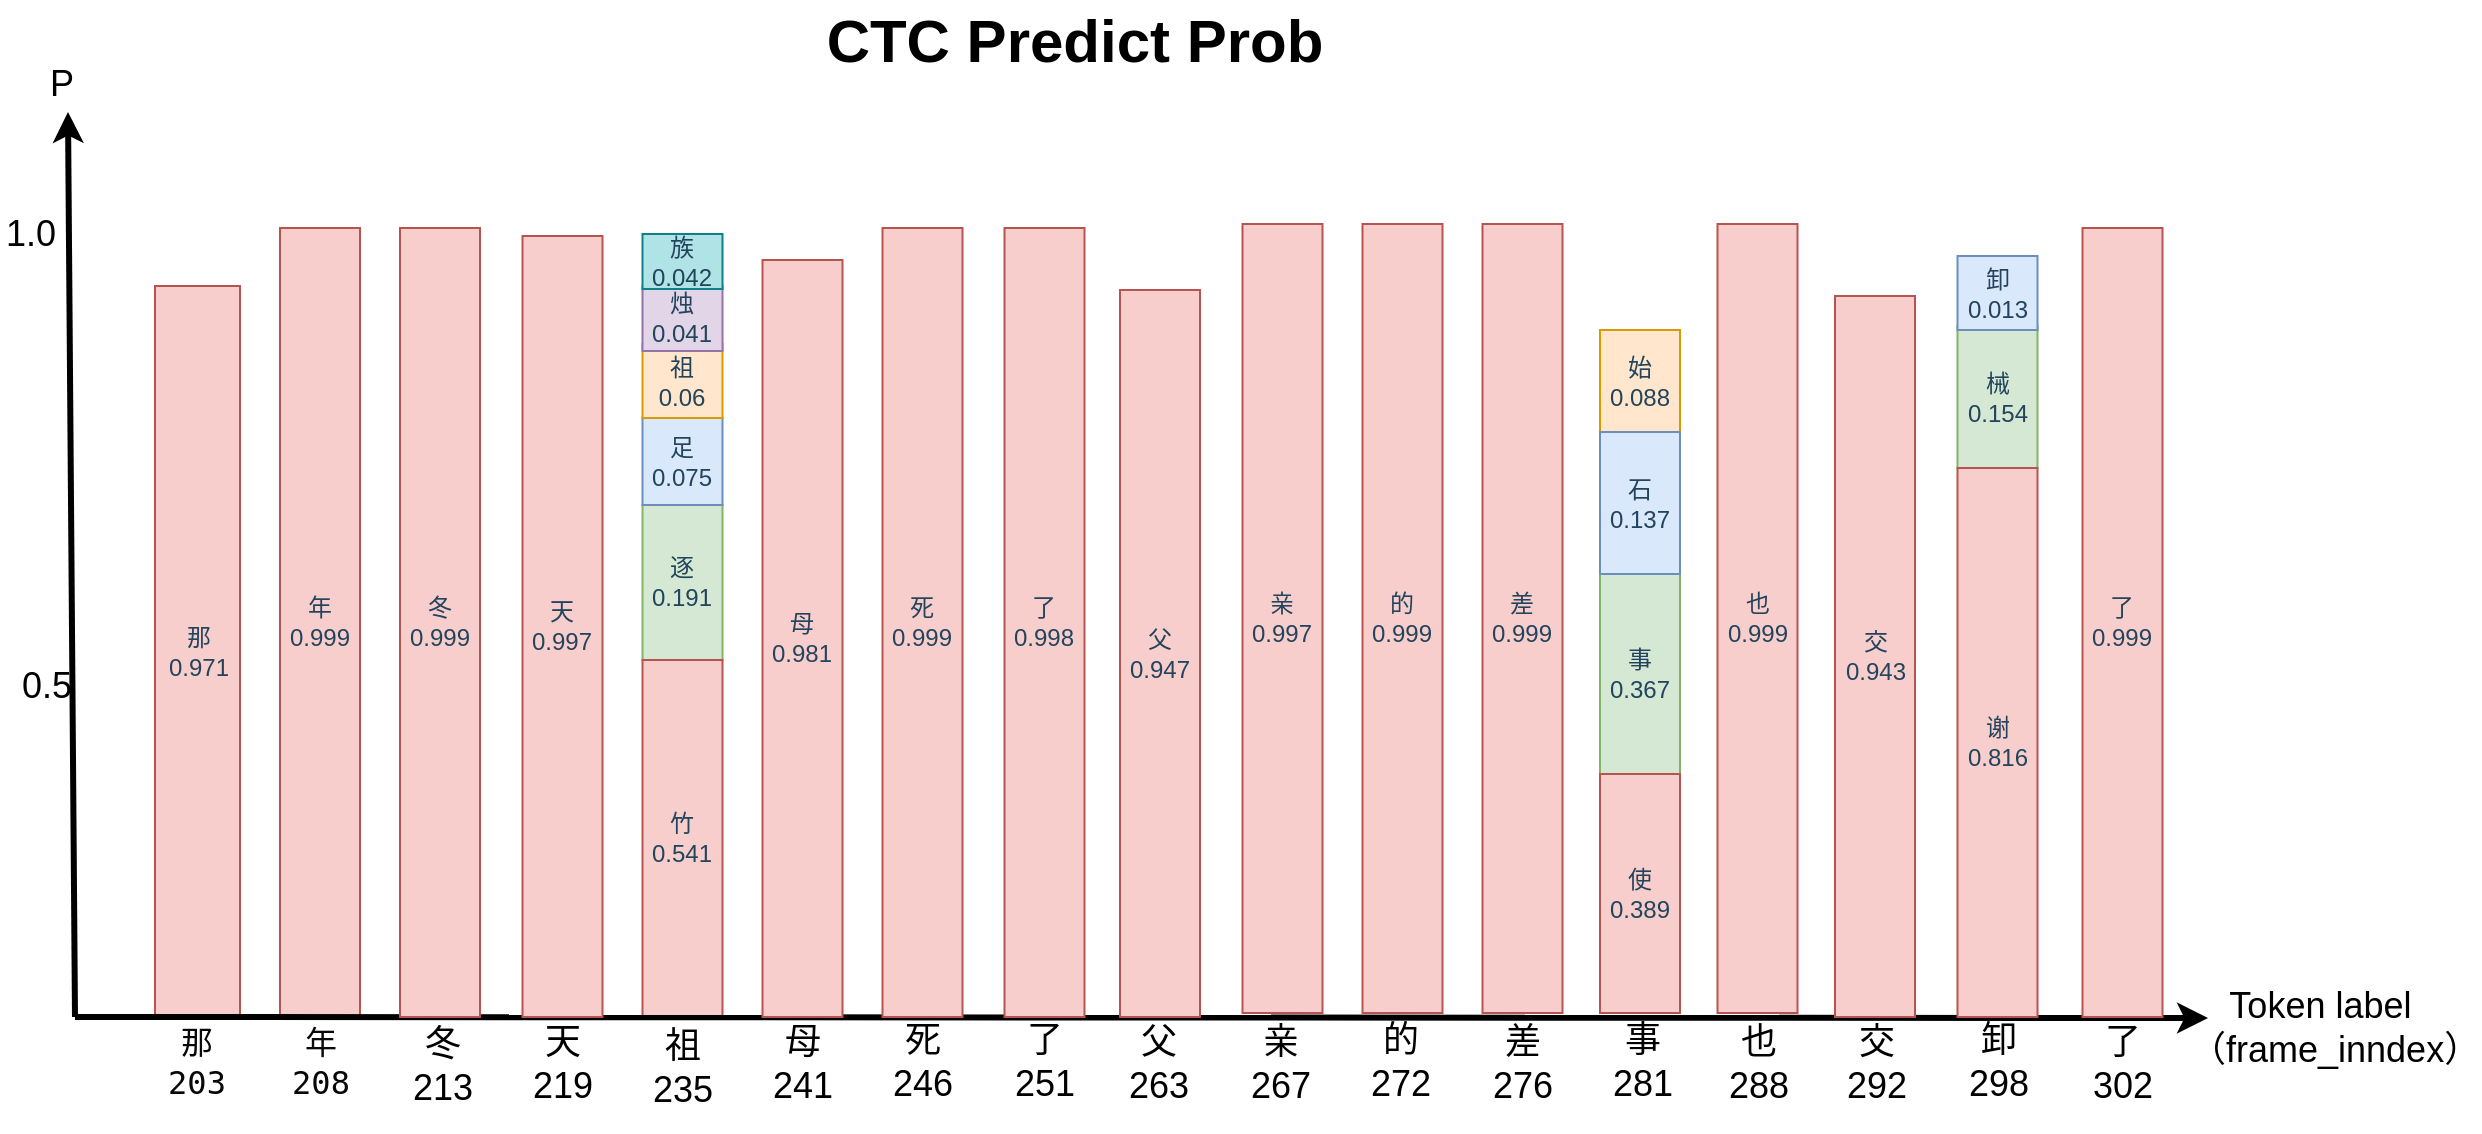 <mxfile version="20.8.5" type="device"><diagram id="07fea595-8f29-1299-0266-81d95cde20df" name="Page-1"><mxGraphModel dx="-289" dy="142" grid="0" gridSize="10" guides="1" tooltips="1" connect="1" arrows="1" fold="1" page="1" pageScale="1" pageWidth="1169" pageHeight="827" background="none" math="0" shadow="0"><root><mxCell id="0"/><mxCell id="1" parent="0"/><mxCell id="725" value="&lt;div&gt;&lt;font color=&quot;#23445D&quot;&gt;逐&lt;/font&gt;&lt;/div&gt;&lt;div&gt;&lt;font color=&quot;#23445D&quot;&gt;0.191&lt;br&gt;&lt;/font&gt;&lt;/div&gt;" style="whiteSpace=wrap;fillColor=#d5e8d4;gradientDirection=east;strokeColor=#82b366;html=1;" parent="1" vertex="1"><mxGeometry x="2721.25" y="1338.5" width="40" height="77.5" as="geometry"/></mxCell><mxCell id="727" value="" style="edgeStyle=none;html=1;fontColor=#000000;strokeWidth=3;strokeColor=#000000;entryX=1.133;entryY=0.015;entryDx=0;entryDy=0;entryPerimeter=0;" parent="1" edge="1" target="748"><mxGeometry width="100" height="100" relative="1" as="geometry"><mxPoint x="2437.5" y="1594.5" as="sourcePoint"/><mxPoint x="2437.5" y="1114.5" as="targetPoint"/></mxGeometry></mxCell><mxCell id="729" value="&lt;div&gt;&lt;font color=&quot;#23445D&quot;&gt;那&lt;br&gt;&lt;/font&gt;&lt;/div&gt;&lt;div&gt;&lt;font color=&quot;#23445D&quot;&gt;0.971&lt;/font&gt;&lt;/div&gt;" style="whiteSpace=wrap;fillColor=#f8cecc;gradientDirection=east;strokeColor=#b85450;html=1;fontColor=#23445d;" parent="1" vertex="1"><mxGeometry x="2477.5" y="1229" width="42.5" height="365.5" as="geometry"/></mxCell><mxCell id="730" value="&lt;div&gt;&lt;font color=&quot;#23445D&quot;&gt;足&lt;/font&gt;&lt;/div&gt;&lt;div&gt;&lt;font color=&quot;#23445D&quot;&gt;0.075&lt;br&gt;&lt;/font&gt;&lt;/div&gt;" style="whiteSpace=wrap;fillColor=#dae8fc;gradientDirection=east;strokeColor=#6c8ebf;html=1;" parent="1" vertex="1"><mxGeometry x="2721.25" y="1295" width="40" height="43.5" as="geometry"/></mxCell><mxCell id="731" value="&lt;div&gt;&lt;font color=&quot;#23445D&quot;&gt;年&lt;/font&gt;&lt;/div&gt;&lt;div&gt;&lt;font color=&quot;#23445D&quot;&gt;0.999&lt;br&gt;&lt;/font&gt;&lt;/div&gt;" style="whiteSpace=wrap;fillColor=#f8cecc;gradientDirection=east;strokeColor=#b85450;html=1;" parent="1" vertex="1"><mxGeometry x="2540" y="1200" width="40" height="394.5" as="geometry"/></mxCell><mxCell id="733" value="&lt;div&gt;&lt;font color=&quot;#23445D&quot;&gt;竹&lt;/font&gt;&lt;/div&gt;&lt;div&gt;&lt;font color=&quot;#23445D&quot;&gt;0.541&lt;br&gt;&lt;/font&gt;&lt;/div&gt;" style="whiteSpace=wrap;fillColor=#f8cecc;gradientDirection=east;strokeColor=#b85450;html=1;" parent="1" vertex="1"><mxGeometry x="2721.25" y="1416" width="40" height="178.5" as="geometry"/></mxCell><mxCell id="734" value="" style="edgeStyle=none;html=1;fontColor=#000000;strokeWidth=3;strokeColor=#000000;" parent="1" edge="1"><mxGeometry width="100" height="100" relative="1" as="geometry"><mxPoint x="2437.5" y="1594.5" as="sourcePoint"/><mxPoint x="3504" y="1595" as="targetPoint"/></mxGeometry></mxCell><mxCell id="735" value="&lt;div&gt;&amp;nbsp;&amp;nbsp;&amp;nbsp; Token label&lt;/div&gt;&lt;div&gt;（frame_inndex）&lt;br&gt;&lt;/div&gt;" style="text;spacingTop=-5;html=1;fontSize=18;fontStyle=0;points=[];strokeColor=none;" parent="1" vertex="1"><mxGeometry x="3493" y="1576.5" width="80" height="20" as="geometry"/></mxCell><mxCell id="736" value="&lt;pre style=&quot;background-color:#ffffff;color:#080808;font-family:'DejaVu Sans Mono',monospace;font-size:12.0pt;&quot;&gt;那&lt;br&gt;203&lt;br&gt;&lt;/pre&gt;" style="text;spacingTop=-5;align=center;verticalAlign=middle;fontStyle=0;html=1;fontSize=18;points=[];strokeColor=none;" parent="1" vertex="1"><mxGeometry x="2477.5" y="1596.5" width="41.25" height="45.5" as="geometry"/></mxCell><mxCell id="737" value="&lt;pre style=&quot;background-color:#ffffff;color:#080808;font-family:'DejaVu Sans Mono',monospace;font-size:12.0pt;&quot;&gt;年&lt;br&gt;208&lt;br&gt;&lt;/pre&gt;" style="text;spacingTop=-5;align=center;verticalAlign=middle;fontStyle=0;html=1;fontSize=18;points=[];strokeColor=none;" parent="1" vertex="1"><mxGeometry x="2540" y="1594.5" width="40" height="49.5" as="geometry"/></mxCell><mxCell id="745" value="P" style="text;spacingTop=-5;html=1;fontSize=18;fontStyle=0;points=[]" parent="1" vertex="1"><mxGeometry x="2423" y="1116" width="80" height="20" as="geometry"/></mxCell><mxCell id="747" value="0.5" style="text;spacingTop=-5;align=center;verticalAlign=middle;fontStyle=0;html=1;fontSize=18;points=[]" parent="1" vertex="1"><mxGeometry x="2407.5" y="1366" width="30" height="130.0" as="geometry"/></mxCell><mxCell id="748" value="1.0" style="text;spacingTop=-5;align=center;verticalAlign=middle;fontStyle=0;html=1;fontSize=18;points=[]" parent="1" vertex="1"><mxGeometry x="2400" y="1140" width="30" height="130.0" as="geometry"/></mxCell><mxCell id="749" value="CTC Predict Prob" style="text;spacingTop=-5;align=center;verticalAlign=middle;fontSize=30;fontStyle=1;html=1;points=[]" parent="1" vertex="1"><mxGeometry x="2532" y="1086" width="810" height="45" as="geometry"/></mxCell><mxCell id="kOfJAd3T2vvG1MuxrNMm-752" value="&lt;div&gt;冬&lt;/div&gt;&lt;div&gt;213&lt;/div&gt;" style="text;spacingTop=-5;align=center;verticalAlign=middle;fontStyle=0;html=1;fontSize=18;points=[];strokeColor=none;" vertex="1" parent="1"><mxGeometry x="2600" y="1594.5" width="42.5" height="53.5" as="geometry"/></mxCell><mxCell id="kOfJAd3T2vvG1MuxrNMm-753" value="&lt;div&gt;天&lt;/div&gt;&lt;div&gt;219&lt;br&gt;&lt;/div&gt;" style="text;spacingTop=-5;align=center;verticalAlign=middle;fontStyle=0;html=1;fontSize=18;points=[];strokeColor=none;" vertex="1" parent="1"><mxGeometry x="2660" y="1596.5" width="42.5" height="47.5" as="geometry"/></mxCell><mxCell id="kOfJAd3T2vvG1MuxrNMm-754" value="&lt;font color=&quot;#23445D&quot;&gt;冬&lt;br&gt;&lt;/font&gt;&lt;div&gt;&lt;font color=&quot;#23445D&quot;&gt;0.999&lt;br&gt;&lt;/font&gt;&lt;/div&gt;" style="whiteSpace=wrap;fillColor=#f8cecc;gradientDirection=east;strokeColor=#b85450;html=1;" vertex="1" parent="1"><mxGeometry x="2600" y="1200" width="40" height="394.5" as="geometry"/></mxCell><mxCell id="kOfJAd3T2vvG1MuxrNMm-755" value="&lt;font color=&quot;#23445D&quot;&gt;天&lt;/font&gt;&lt;div&gt;&lt;font color=&quot;#23445D&quot;&gt;0.997&lt;br&gt;&lt;/font&gt;&lt;/div&gt;" style="whiteSpace=wrap;fillColor=#f8cecc;gradientDirection=east;strokeColor=#b85450;html=1;" vertex="1" parent="1"><mxGeometry x="2661.25" y="1204" width="40" height="390.5" as="geometry"/></mxCell><mxCell id="kOfJAd3T2vvG1MuxrNMm-756" value="&lt;div&gt;祖&lt;/div&gt;&lt;div&gt;235&lt;br&gt;&lt;/div&gt;" style="text;spacingTop=-5;align=center;verticalAlign=middle;fontStyle=0;html=1;fontSize=18;points=[];strokeColor=none;" vertex="1" parent="1"><mxGeometry x="2720" y="1596.5" width="42.5" height="52.5" as="geometry"/></mxCell><mxCell id="kOfJAd3T2vvG1MuxrNMm-758" value="&lt;div&gt;母&lt;/div&gt;&lt;div&gt;241&lt;br&gt;&lt;/div&gt;" style="text;spacingTop=-5;align=center;verticalAlign=middle;fontStyle=0;html=1;fontSize=18;points=[];strokeColor=none;" vertex="1" parent="1"><mxGeometry x="2780" y="1596.5" width="42.5" height="48.5" as="geometry"/></mxCell><mxCell id="kOfJAd3T2vvG1MuxrNMm-759" value="&lt;div&gt;母&lt;br&gt;&lt;/div&gt;&lt;div&gt;0.981&lt;br&gt;&lt;/div&gt;" style="whiteSpace=wrap;fillColor=#f8cecc;gradientDirection=east;strokeColor=#b85450;html=1;fontColor=#23445d;" vertex="1" parent="1"><mxGeometry x="2781.25" y="1216" width="40" height="378.5" as="geometry"/></mxCell><mxCell id="kOfJAd3T2vvG1MuxrNMm-760" value="&lt;div&gt;死&lt;/div&gt;&lt;div&gt;246&lt;br&gt;&lt;/div&gt;" style="text;spacingTop=-5;align=center;verticalAlign=middle;fontStyle=0;html=1;fontSize=18;points=[];strokeColor=none;" vertex="1" parent="1"><mxGeometry x="2840" y="1596.5" width="42.5" height="46.5" as="geometry"/></mxCell><mxCell id="kOfJAd3T2vvG1MuxrNMm-761" value="&lt;div&gt;死&lt;/div&gt;&lt;div&gt;0.999&lt;br&gt;&lt;/div&gt;" style="whiteSpace=wrap;fillColor=#f8cecc;gradientDirection=east;strokeColor=#b85450;html=1;fontColor=#23445d;" vertex="1" parent="1"><mxGeometry x="2841.25" y="1200" width="40" height="394.5" as="geometry"/></mxCell><mxCell id="kOfJAd3T2vvG1MuxrNMm-762" value="&lt;div&gt;了&lt;/div&gt;&lt;div&gt;251&lt;br&gt;&lt;/div&gt;" style="text;spacingTop=-5;align=center;verticalAlign=middle;fontStyle=0;html=1;fontSize=18;points=[];strokeColor=none;" vertex="1" parent="1"><mxGeometry x="2901" y="1596.5" width="42.5" height="46.5" as="geometry"/></mxCell><mxCell id="kOfJAd3T2vvG1MuxrNMm-763" value="&lt;div&gt;了&lt;br&gt;&lt;/div&gt;&lt;div&gt;0.998&lt;br&gt;&lt;/div&gt;" style="whiteSpace=wrap;fillColor=#f8cecc;gradientDirection=east;strokeColor=#b85450;html=1;fontColor=#23445d;" vertex="1" parent="1"><mxGeometry x="2902.25" y="1200" width="40" height="394.5" as="geometry"/></mxCell><mxCell id="kOfJAd3T2vvG1MuxrNMm-764" value="&lt;div&gt;父&lt;/div&gt;&lt;div&gt;263&lt;br&gt;&lt;/div&gt;" style="text;spacingTop=-5;align=center;verticalAlign=middle;fontStyle=0;html=1;fontSize=18;points=[];strokeColor=none;" vertex="1" parent="1"><mxGeometry x="2957.5" y="1596.5" width="42.5" height="48.5" as="geometry"/></mxCell><mxCell id="kOfJAd3T2vvG1MuxrNMm-765" value="&lt;div&gt;父&lt;/div&gt;&lt;div&gt;0.947&lt;br&gt;&lt;/div&gt;" style="whiteSpace=wrap;fillColor=#f8cecc;gradientDirection=east;strokeColor=#b85450;html=1;fontColor=#23445d;" vertex="1" parent="1"><mxGeometry x="2960" y="1231" width="40" height="363.5" as="geometry"/></mxCell><mxCell id="kOfJAd3T2vvG1MuxrNMm-766" value="&lt;div&gt;亲&lt;/div&gt;&lt;div&gt;267&lt;br&gt;&lt;/div&gt;" style="text;spacingTop=-5;align=center;verticalAlign=middle;fontStyle=0;html=1;fontSize=18;points=[];strokeColor=none;" vertex="1" parent="1"><mxGeometry x="3018.75" y="1596.5" width="42.5" height="48.5" as="geometry"/></mxCell><mxCell id="kOfJAd3T2vvG1MuxrNMm-767" value="&lt;div&gt;亲&lt;br&gt;&lt;/div&gt;&lt;div&gt;0.997&lt;br&gt;&lt;/div&gt;" style="whiteSpace=wrap;fillColor=#f8cecc;gradientDirection=east;strokeColor=#b85450;html=1;fontColor=#23445d;" vertex="1" parent="1"><mxGeometry x="3021.25" y="1198" width="40" height="394.5" as="geometry"/></mxCell><mxCell id="kOfJAd3T2vvG1MuxrNMm-768" value="&lt;div&gt;的&lt;/div&gt;&lt;div&gt;272&lt;br&gt;&lt;/div&gt;" style="text;spacingTop=-5;align=center;verticalAlign=middle;fontStyle=0;html=1;fontSize=18;points=[];strokeColor=none;" vertex="1" parent="1"><mxGeometry x="3078.75" y="1596.5" width="42.5" height="46.5" as="geometry"/></mxCell><mxCell id="kOfJAd3T2vvG1MuxrNMm-769" value="&lt;div&gt;的&lt;/div&gt;&lt;div&gt;0.999&lt;br&gt;&lt;/div&gt;" style="whiteSpace=wrap;fillColor=#f8cecc;gradientDirection=east;strokeColor=#b85450;html=1;fontColor=#23445d;" vertex="1" parent="1"><mxGeometry x="3081.25" y="1198" width="40" height="394.5" as="geometry"/></mxCell><mxCell id="kOfJAd3T2vvG1MuxrNMm-770" value="&lt;div&gt;差&lt;/div&gt;&lt;div&gt;276&lt;br&gt;&lt;/div&gt;" style="text;spacingTop=-5;align=center;verticalAlign=middle;fontStyle=0;html=1;fontSize=18;points=[];strokeColor=none;" vertex="1" parent="1"><mxGeometry x="3140" y="1594.5" width="42.5" height="52.5" as="geometry"/></mxCell><mxCell id="kOfJAd3T2vvG1MuxrNMm-771" value="&lt;div&gt;差&lt;br&gt;&lt;/div&gt;&lt;div&gt;0.999&lt;br&gt;&lt;/div&gt;" style="whiteSpace=wrap;fillColor=#f8cecc;gradientDirection=east;strokeColor=#b85450;html=1;fontColor=#23445d;" vertex="1" parent="1"><mxGeometry x="3141.25" y="1198" width="40" height="394.5" as="geometry"/></mxCell><mxCell id="kOfJAd3T2vvG1MuxrNMm-772" value="&lt;div&gt;事&lt;/div&gt;&lt;div&gt;281&lt;br&gt;&lt;/div&gt;" style="text;spacingTop=-5;align=center;verticalAlign=middle;fontStyle=0;html=1;fontSize=18;points=[];strokeColor=none;" vertex="1" parent="1"><mxGeometry x="3200" y="1596.5" width="42.5" height="45.5" as="geometry"/></mxCell><mxCell id="kOfJAd3T2vvG1MuxrNMm-774" value="&lt;div&gt;也&lt;/div&gt;&lt;div&gt;288&lt;br&gt;&lt;/div&gt;" style="text;spacingTop=-5;align=center;verticalAlign=middle;fontStyle=0;html=1;fontSize=18;points=[];strokeColor=none;" vertex="1" parent="1"><mxGeometry x="3257.5" y="1594.5" width="42.5" height="52.5" as="geometry"/></mxCell><mxCell id="kOfJAd3T2vvG1MuxrNMm-775" value="&lt;div&gt;也&lt;br&gt;&lt;/div&gt;&lt;div&gt;0.999&lt;br&gt;&lt;/div&gt;" style="whiteSpace=wrap;fillColor=#f8cecc;gradientDirection=east;strokeColor=#b85450;html=1;fontColor=#23445d;" vertex="1" parent="1"><mxGeometry x="3258.75" y="1198" width="40" height="394.5" as="geometry"/></mxCell><mxCell id="kOfJAd3T2vvG1MuxrNMm-776" value="&lt;div&gt;交&lt;/div&gt;&lt;div&gt;292&lt;br&gt;&lt;/div&gt;" style="text;spacingTop=-5;align=center;verticalAlign=middle;fontStyle=0;html=1;fontSize=18;points=[];strokeColor=none;" vertex="1" parent="1"><mxGeometry x="3316.25" y="1596.5" width="42.5" height="47.5" as="geometry"/></mxCell><mxCell id="kOfJAd3T2vvG1MuxrNMm-777" value="&lt;div&gt;交&lt;/div&gt;&lt;div&gt;0.943&lt;br&gt;&lt;/div&gt;" style="whiteSpace=wrap;fillColor=#f8cecc;gradientDirection=east;strokeColor=#b85450;html=1;fontColor=#23445d;" vertex="1" parent="1"><mxGeometry x="3317.5" y="1234" width="40" height="360.5" as="geometry"/></mxCell><mxCell id="kOfJAd3T2vvG1MuxrNMm-780" value="&lt;div&gt;卸&lt;/div&gt;&lt;div&gt;298&lt;br&gt;&lt;/div&gt;" style="text;spacingTop=-5;align=center;verticalAlign=middle;fontStyle=0;html=1;fontSize=18;points=[];strokeColor=none;" vertex="1" parent="1"><mxGeometry x="3377.5" y="1594.5" width="42.5" height="50.5" as="geometry"/></mxCell><mxCell id="kOfJAd3T2vvG1MuxrNMm-782" value="&lt;div&gt;了&lt;/div&gt;&lt;div&gt;302&lt;br&gt;&lt;/div&gt;" style="text;spacingTop=-5;align=center;verticalAlign=middle;fontStyle=0;html=1;fontSize=18;points=[];strokeColor=none;" vertex="1" parent="1"><mxGeometry x="3440" y="1596.5" width="42.5" height="47.5" as="geometry"/></mxCell><mxCell id="kOfJAd3T2vvG1MuxrNMm-783" value="&lt;div&gt;了&lt;br&gt;&lt;/div&gt;&lt;div&gt;0.999&lt;br&gt;&lt;/div&gt;" style="whiteSpace=wrap;fillColor=#f8cecc;gradientDirection=east;strokeColor=#b85450;html=1;fontColor=#23445d;" vertex="1" parent="1"><mxGeometry x="3441.25" y="1200" width="40" height="394.5" as="geometry"/></mxCell><mxCell id="kOfJAd3T2vvG1MuxrNMm-784" value="&lt;div&gt;&lt;font color=&quot;#23445D&quot;&gt;祖&lt;br&gt;&lt;/font&gt;&lt;/div&gt;&lt;div&gt;&lt;font color=&quot;#23445D&quot;&gt;0.06&lt;br&gt;&lt;/font&gt;&lt;/div&gt;" style="whiteSpace=wrap;fillColor=#ffe6cc;gradientDirection=east;strokeColor=#d79b00;html=1;" vertex="1" parent="1"><mxGeometry x="2721.25" y="1258" width="40" height="37" as="geometry"/></mxCell><mxCell id="kOfJAd3T2vvG1MuxrNMm-785" value="&lt;div&gt;&lt;font color=&quot;#23445D&quot;&gt;烛&lt;br&gt;&lt;/font&gt;&lt;/div&gt;&lt;div&gt;&lt;font color=&quot;#23445D&quot;&gt;0.041&lt;br&gt;&lt;/font&gt;&lt;/div&gt;" style="whiteSpace=wrap;fillColor=#e1d5e7;gradientDirection=east;strokeColor=#9673a6;html=1;" vertex="1" parent="1"><mxGeometry x="2721.25" y="1229" width="40" height="32.5" as="geometry"/></mxCell><mxCell id="kOfJAd3T2vvG1MuxrNMm-786" value="&lt;div&gt;&lt;font color=&quot;#23445D&quot;&gt;族&lt;br&gt;&lt;/font&gt;&lt;/div&gt;&lt;div&gt;&lt;font color=&quot;#23445D&quot;&gt;0.042&lt;br&gt;&lt;/font&gt;&lt;/div&gt;" style="whiteSpace=wrap;fillColor=#b0e3e6;gradientDirection=east;strokeColor=#0e8088;html=1;" vertex="1" parent="1"><mxGeometry x="2721.25" y="1203" width="40" height="27.5" as="geometry"/></mxCell><mxCell id="kOfJAd3T2vvG1MuxrNMm-788" value="&lt;div&gt;&lt;font color=&quot;#23445D&quot;&gt;事&lt;br&gt;&lt;/font&gt;&lt;/div&gt;&lt;div&gt;&lt;font color=&quot;#23445D&quot;&gt;0.367&lt;br&gt;&lt;/font&gt;&lt;/div&gt;" style="whiteSpace=wrap;fillColor=#d5e8d4;gradientDirection=east;strokeColor=#82b366;html=1;" vertex="1" parent="1"><mxGeometry x="3200" y="1373" width="40" height="100" as="geometry"/></mxCell><mxCell id="kOfJAd3T2vvG1MuxrNMm-789" value="&lt;div&gt;&lt;font color=&quot;#23445D&quot;&gt;使&lt;br&gt;&lt;/font&gt;&lt;/div&gt;&lt;div&gt;&lt;font color=&quot;#23445D&quot;&gt;0.389&lt;br&gt;&lt;/font&gt;&lt;/div&gt;" style="whiteSpace=wrap;fillColor=#f8cecc;gradientDirection=east;strokeColor=#b85450;html=1;" vertex="1" parent="1"><mxGeometry x="3200" y="1473" width="40" height="119.5" as="geometry"/></mxCell><mxCell id="kOfJAd3T2vvG1MuxrNMm-790" value="&lt;div&gt;&lt;font color=&quot;#23445D&quot;&gt;始&lt;br&gt;&lt;/font&gt;&lt;/div&gt;&lt;div&gt;&lt;font color=&quot;#23445D&quot;&gt;0.088&lt;br&gt;&lt;/font&gt;&lt;/div&gt;" style="whiteSpace=wrap;fillColor=#ffe6cc;gradientDirection=east;strokeColor=#d79b00;html=1;" vertex="1" parent="1"><mxGeometry x="3200" y="1251" width="40" height="51" as="geometry"/></mxCell><mxCell id="kOfJAd3T2vvG1MuxrNMm-791" value="&lt;div&gt;&lt;font color=&quot;#23445D&quot;&gt;石&lt;br&gt;&lt;/font&gt;&lt;/div&gt;&lt;div&gt;&lt;font color=&quot;#23445D&quot;&gt;0.137&lt;br&gt;&lt;/font&gt;&lt;/div&gt;" style="whiteSpace=wrap;fillColor=#dae8fc;gradientDirection=east;strokeColor=#6c8ebf;html=1;" vertex="1" parent="1"><mxGeometry x="3200" y="1302" width="40" height="71" as="geometry"/></mxCell><mxCell id="kOfJAd3T2vvG1MuxrNMm-792" value="&lt;div&gt;&lt;font color=&quot;#23445D&quot;&gt;械&lt;br&gt;&lt;/font&gt;&lt;/div&gt;&lt;div&gt;&lt;font color=&quot;#23445D&quot;&gt;0.154&lt;br&gt;&lt;/font&gt;&lt;/div&gt;" style="whiteSpace=wrap;fillColor=#d5e8d4;gradientDirection=east;strokeColor=#82b366;html=1;" vertex="1" parent="1"><mxGeometry x="3378.75" y="1249" width="40" height="71" as="geometry"/></mxCell><mxCell id="kOfJAd3T2vvG1MuxrNMm-793" value="&lt;div&gt;&lt;font color=&quot;#23445D&quot;&gt;谢&lt;br&gt;&lt;/font&gt;&lt;/div&gt;&lt;div&gt;&lt;font color=&quot;#23445D&quot;&gt;0.816&lt;br&gt;&lt;/font&gt;&lt;/div&gt;" style="whiteSpace=wrap;fillColor=#f8cecc;gradientDirection=east;strokeColor=#b85450;html=1;" vertex="1" parent="1"><mxGeometry x="3378.75" y="1320" width="40" height="274.5" as="geometry"/></mxCell><mxCell id="kOfJAd3T2vvG1MuxrNMm-794" value="&lt;div&gt;&lt;font color=&quot;#23445D&quot;&gt;卸&lt;br&gt;&lt;/font&gt;&lt;/div&gt;&lt;div&gt;&lt;font color=&quot;#23445D&quot;&gt;0.013&lt;br&gt;&lt;/font&gt;&lt;/div&gt;" style="whiteSpace=wrap;fillColor=#dae8fc;gradientDirection=east;strokeColor=#6c8ebf;html=1;" vertex="1" parent="1"><mxGeometry x="3378.75" y="1214" width="40" height="37" as="geometry"/></mxCell></root></mxGraphModel></diagram></mxfile>